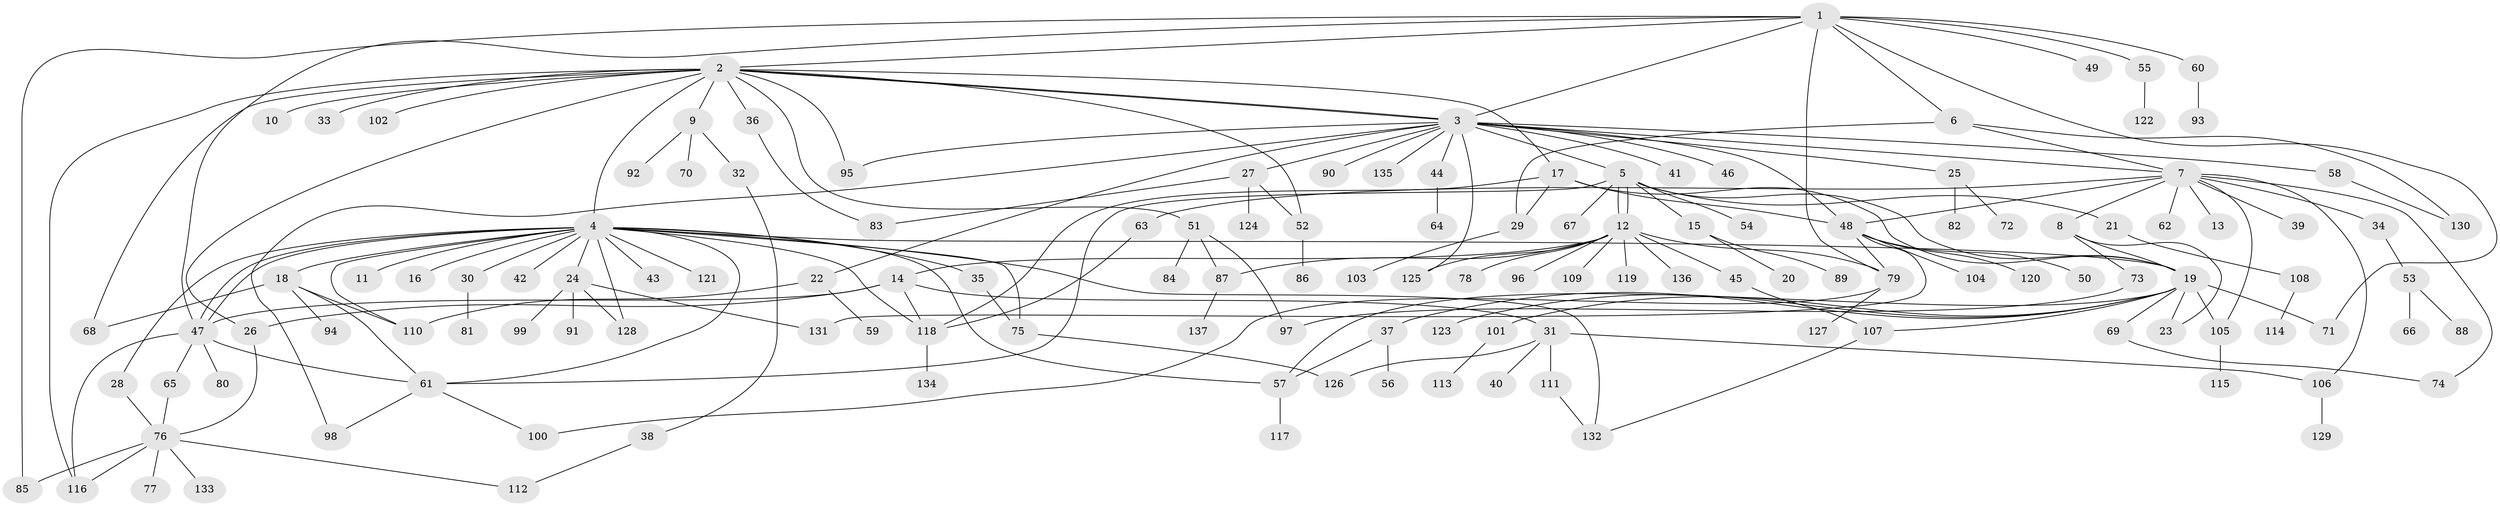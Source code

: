// Generated by graph-tools (version 1.1) at 2025/26/03/09/25 03:26:04]
// undirected, 137 vertices, 190 edges
graph export_dot {
graph [start="1"]
  node [color=gray90,style=filled];
  1;
  2;
  3;
  4;
  5;
  6;
  7;
  8;
  9;
  10;
  11;
  12;
  13;
  14;
  15;
  16;
  17;
  18;
  19;
  20;
  21;
  22;
  23;
  24;
  25;
  26;
  27;
  28;
  29;
  30;
  31;
  32;
  33;
  34;
  35;
  36;
  37;
  38;
  39;
  40;
  41;
  42;
  43;
  44;
  45;
  46;
  47;
  48;
  49;
  50;
  51;
  52;
  53;
  54;
  55;
  56;
  57;
  58;
  59;
  60;
  61;
  62;
  63;
  64;
  65;
  66;
  67;
  68;
  69;
  70;
  71;
  72;
  73;
  74;
  75;
  76;
  77;
  78;
  79;
  80;
  81;
  82;
  83;
  84;
  85;
  86;
  87;
  88;
  89;
  90;
  91;
  92;
  93;
  94;
  95;
  96;
  97;
  98;
  99;
  100;
  101;
  102;
  103;
  104;
  105;
  106;
  107;
  108;
  109;
  110;
  111;
  112;
  113;
  114;
  115;
  116;
  117;
  118;
  119;
  120;
  121;
  122;
  123;
  124;
  125;
  126;
  127;
  128;
  129;
  130;
  131;
  132;
  133;
  134;
  135;
  136;
  137;
  1 -- 2;
  1 -- 3;
  1 -- 6;
  1 -- 47;
  1 -- 49;
  1 -- 55;
  1 -- 60;
  1 -- 71;
  1 -- 79;
  1 -- 85;
  2 -- 3;
  2 -- 3;
  2 -- 4;
  2 -- 9;
  2 -- 10;
  2 -- 17;
  2 -- 26;
  2 -- 33;
  2 -- 36;
  2 -- 51;
  2 -- 52;
  2 -- 68;
  2 -- 95;
  2 -- 102;
  2 -- 116;
  3 -- 5;
  3 -- 7;
  3 -- 22;
  3 -- 25;
  3 -- 27;
  3 -- 41;
  3 -- 44;
  3 -- 46;
  3 -- 48;
  3 -- 58;
  3 -- 90;
  3 -- 95;
  3 -- 98;
  3 -- 125;
  3 -- 135;
  4 -- 11;
  4 -- 16;
  4 -- 18;
  4 -- 19;
  4 -- 24;
  4 -- 28;
  4 -- 30;
  4 -- 35;
  4 -- 42;
  4 -- 43;
  4 -- 47;
  4 -- 47;
  4 -- 57;
  4 -- 61;
  4 -- 75;
  4 -- 110;
  4 -- 118;
  4 -- 121;
  4 -- 128;
  4 -- 132;
  5 -- 12;
  5 -- 12;
  5 -- 15;
  5 -- 19;
  5 -- 21;
  5 -- 54;
  5 -- 61;
  5 -- 67;
  6 -- 7;
  6 -- 29;
  6 -- 130;
  7 -- 8;
  7 -- 13;
  7 -- 34;
  7 -- 39;
  7 -- 48;
  7 -- 62;
  7 -- 63;
  7 -- 74;
  7 -- 105;
  7 -- 106;
  8 -- 19;
  8 -- 23;
  8 -- 73;
  9 -- 32;
  9 -- 70;
  9 -- 92;
  12 -- 14;
  12 -- 45;
  12 -- 78;
  12 -- 79;
  12 -- 87;
  12 -- 96;
  12 -- 109;
  12 -- 119;
  12 -- 125;
  12 -- 136;
  14 -- 26;
  14 -- 31;
  14 -- 47;
  14 -- 118;
  15 -- 20;
  15 -- 89;
  17 -- 19;
  17 -- 29;
  17 -- 48;
  17 -- 118;
  18 -- 61;
  18 -- 68;
  18 -- 94;
  18 -- 110;
  19 -- 23;
  19 -- 37;
  19 -- 57;
  19 -- 69;
  19 -- 71;
  19 -- 101;
  19 -- 105;
  19 -- 107;
  19 -- 123;
  21 -- 108;
  22 -- 59;
  22 -- 110;
  24 -- 91;
  24 -- 99;
  24 -- 128;
  24 -- 131;
  25 -- 72;
  25 -- 82;
  26 -- 76;
  27 -- 52;
  27 -- 83;
  27 -- 124;
  28 -- 76;
  29 -- 103;
  30 -- 81;
  31 -- 40;
  31 -- 106;
  31 -- 111;
  31 -- 126;
  32 -- 38;
  34 -- 53;
  35 -- 75;
  36 -- 83;
  37 -- 56;
  37 -- 57;
  38 -- 112;
  44 -- 64;
  45 -- 107;
  47 -- 61;
  47 -- 65;
  47 -- 80;
  47 -- 116;
  48 -- 50;
  48 -- 79;
  48 -- 104;
  48 -- 120;
  48 -- 131;
  51 -- 84;
  51 -- 87;
  51 -- 97;
  52 -- 86;
  53 -- 66;
  53 -- 88;
  55 -- 122;
  57 -- 117;
  58 -- 130;
  60 -- 93;
  61 -- 98;
  61 -- 100;
  63 -- 118;
  65 -- 76;
  69 -- 74;
  73 -- 97;
  75 -- 126;
  76 -- 77;
  76 -- 85;
  76 -- 112;
  76 -- 116;
  76 -- 133;
  79 -- 100;
  79 -- 127;
  87 -- 137;
  101 -- 113;
  105 -- 115;
  106 -- 129;
  107 -- 132;
  108 -- 114;
  111 -- 132;
  118 -- 134;
}

